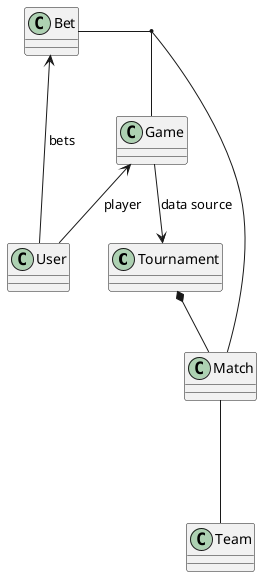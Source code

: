 @startuml

'zestaw zawiera wiele meczy
Tournament *-- Match

Match --- Team

'użytkownik może dołączyć do rozgrywki jako gracz
Game <-- User: player
'rozgrywka czerpie dane z zestawu
Game --> Tournament: data source

'użytkownik obstawia
User --> Bet: bets
'w ramach gry można obstawiać wynik meczu
Bet -- (Match, Game)

@enduml
